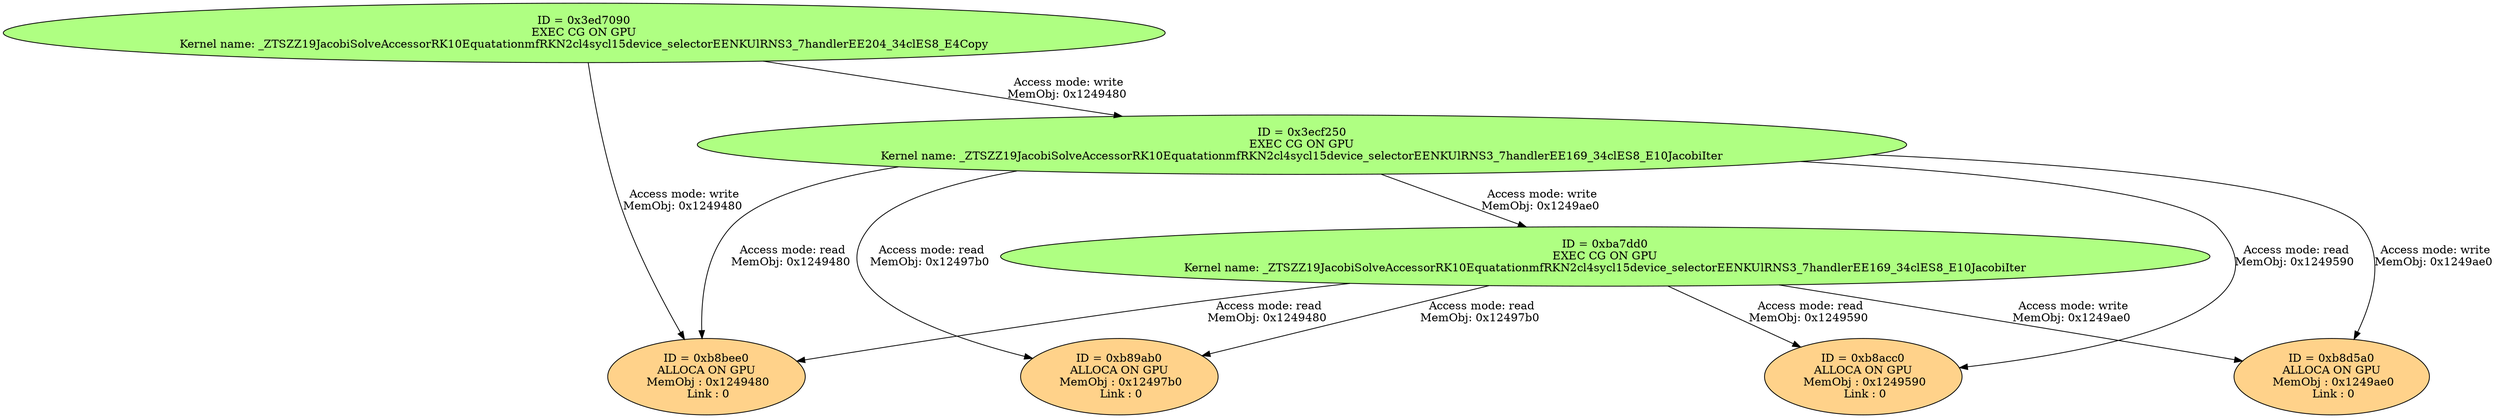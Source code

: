strict digraph {
"0x3ed7090" [style=filled, fillcolor="#AFFF82", label="ID = 0x3ed7090\nEXEC CG ON GPU\nKernel name: _ZTSZZ19JacobiSolveAccessorRK10EquatationmfRKN2cl4sycl15device_selectorEENKUlRNS3_7handlerEE204_34clES8_E4Copy\n"];
  "0x3ed7090" -> "0x3ecf250" [ label = "Access mode: read\nMemObj: 0x1249ae0 " ]
  "0x3ed7090" -> "0x3ecf250" [ label = "Access mode: write\nMemObj: 0x1249480 " ]
  "0x3ed7090" -> "0xb8bee0" [ label = "Access mode: write\nMemObj: 0x1249480 " ]
"0x3ecf250" [style=filled, fillcolor="#AFFF82", label="ID = 0x3ecf250\nEXEC CG ON GPU\nKernel name: _ZTSZZ19JacobiSolveAccessorRK10EquatationmfRKN2cl4sycl15device_selectorEENKUlRNS3_7handlerEE169_34clES8_E10JacobiIter\n"];
  "0x3ecf250" -> "0xb89ab0" [ label = "Access mode: read\nMemObj: 0x12497b0 " ]
  "0x3ecf250" -> "0xb8acc0" [ label = "Access mode: read\nMemObj: 0x1249590 " ]
  "0x3ecf250" -> "0xb8bee0" [ label = "Access mode: read\nMemObj: 0x1249480 " ]
  "0x3ecf250" -> "0xba7dd0" [ label = "Access mode: write\nMemObj: 0x1249ae0 " ]
  "0x3ecf250" -> "0xb8d5a0" [ label = "Access mode: write\nMemObj: 0x1249ae0 " ]
"0xba7dd0" [style=filled, fillcolor="#AFFF82", label="ID = 0xba7dd0\nEXEC CG ON GPU\nKernel name: _ZTSZZ19JacobiSolveAccessorRK10EquatationmfRKN2cl4sycl15device_selectorEENKUlRNS3_7handlerEE169_34clES8_E10JacobiIter\n"];
  "0xba7dd0" -> "0xb89ab0" [ label = "Access mode: read\nMemObj: 0x12497b0 " ]
  "0xba7dd0" -> "0xb8acc0" [ label = "Access mode: read\nMemObj: 0x1249590 " ]
  "0xba7dd0" -> "0xb8bee0" [ label = "Access mode: read\nMemObj: 0x1249480 " ]
  "0xba7dd0" -> "0xb8d5a0" [ label = "Access mode: write\nMemObj: 0x1249ae0 " ]
"0xb89ab0" [style=filled, fillcolor="#FFD28A", label="ID = 0xb89ab0\nALLOCA ON GPU\n MemObj : 0x12497b0\n Link : 0\n"];
"0xb8acc0" [style=filled, fillcolor="#FFD28A", label="ID = 0xb8acc0\nALLOCA ON GPU\n MemObj : 0x1249590\n Link : 0\n"];
"0xb8bee0" [style=filled, fillcolor="#FFD28A", label="ID = 0xb8bee0\nALLOCA ON GPU\n MemObj : 0x1249480\n Link : 0\n"];
"0xb8d5a0" [style=filled, fillcolor="#FFD28A", label="ID = 0xb8d5a0\nALLOCA ON GPU\n MemObj : 0x1249ae0\n Link : 0\n"];
}
